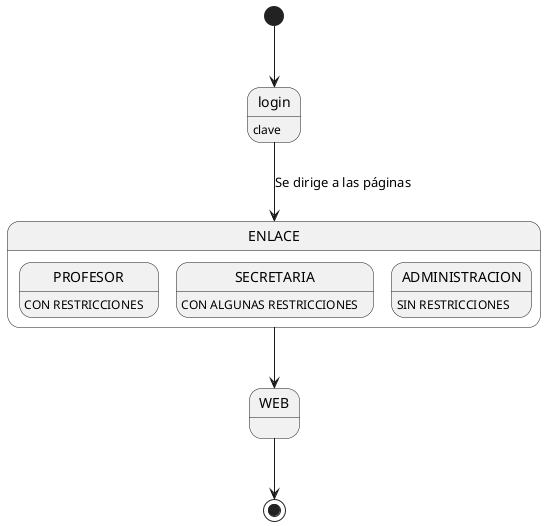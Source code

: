 @startuml enlaces
[*] --> login
login : clave

state ENLACE {
    state PROFESOR : CON RESTRICCIONES
    state SECRETARIA : CON ALGUNAS RESTRICCIONES
    state ADMINISTRACION : SIN RESTRICCIONES
}

login --> ENLACE : Se dirige a las páginas
ENLACE --> WEB

WEB --> [*]
@enduml
